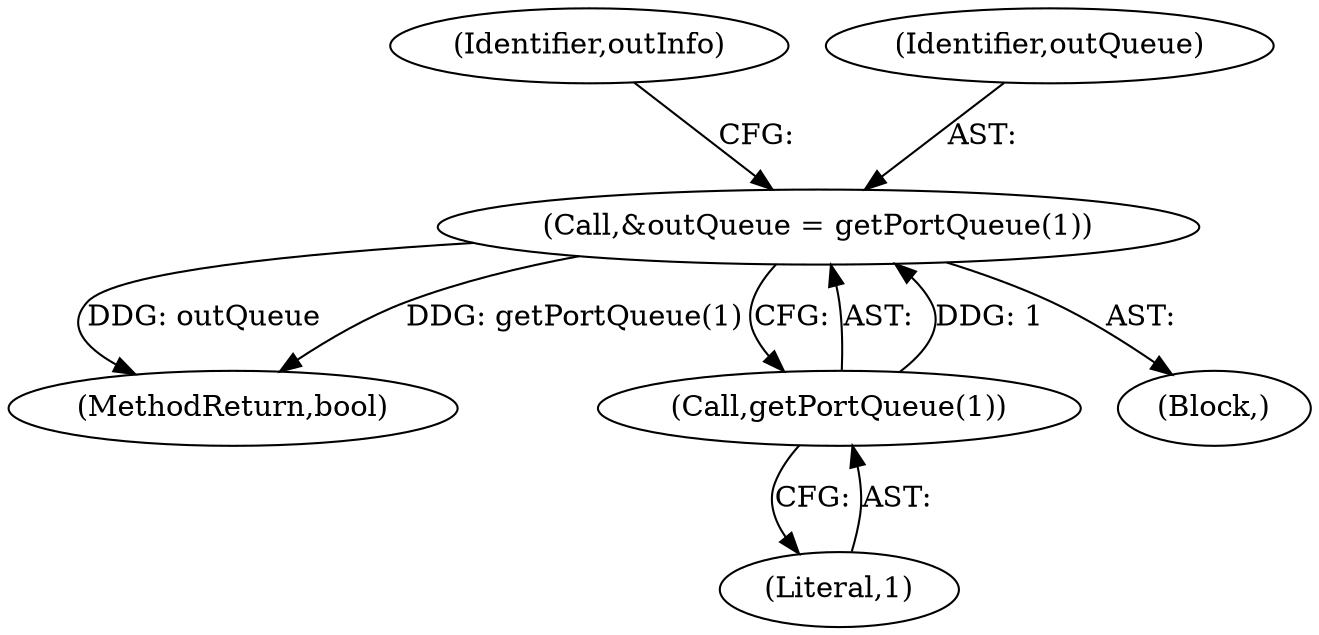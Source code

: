 digraph "0_Android_630ed150f7201ddadb00b8b8ce0c55c4cc6e8742@pointer" {
"1000107" [label="(Call,&outQueue = getPortQueue(1))"];
"1000109" [label="(Call,getPortQueue(1))"];
"1000107" [label="(Call,&outQueue = getPortQueue(1))"];
"1000401" [label="(MethodReturn,bool)"];
"1000113" [label="(Identifier,outInfo)"];
"1000105" [label="(Block,)"];
"1000110" [label="(Literal,1)"];
"1000108" [label="(Identifier,outQueue)"];
"1000109" [label="(Call,getPortQueue(1))"];
"1000107" -> "1000105"  [label="AST: "];
"1000107" -> "1000109"  [label="CFG: "];
"1000108" -> "1000107"  [label="AST: "];
"1000109" -> "1000107"  [label="AST: "];
"1000113" -> "1000107"  [label="CFG: "];
"1000107" -> "1000401"  [label="DDG: outQueue"];
"1000107" -> "1000401"  [label="DDG: getPortQueue(1)"];
"1000109" -> "1000107"  [label="DDG: 1"];
"1000109" -> "1000110"  [label="CFG: "];
"1000110" -> "1000109"  [label="AST: "];
}
